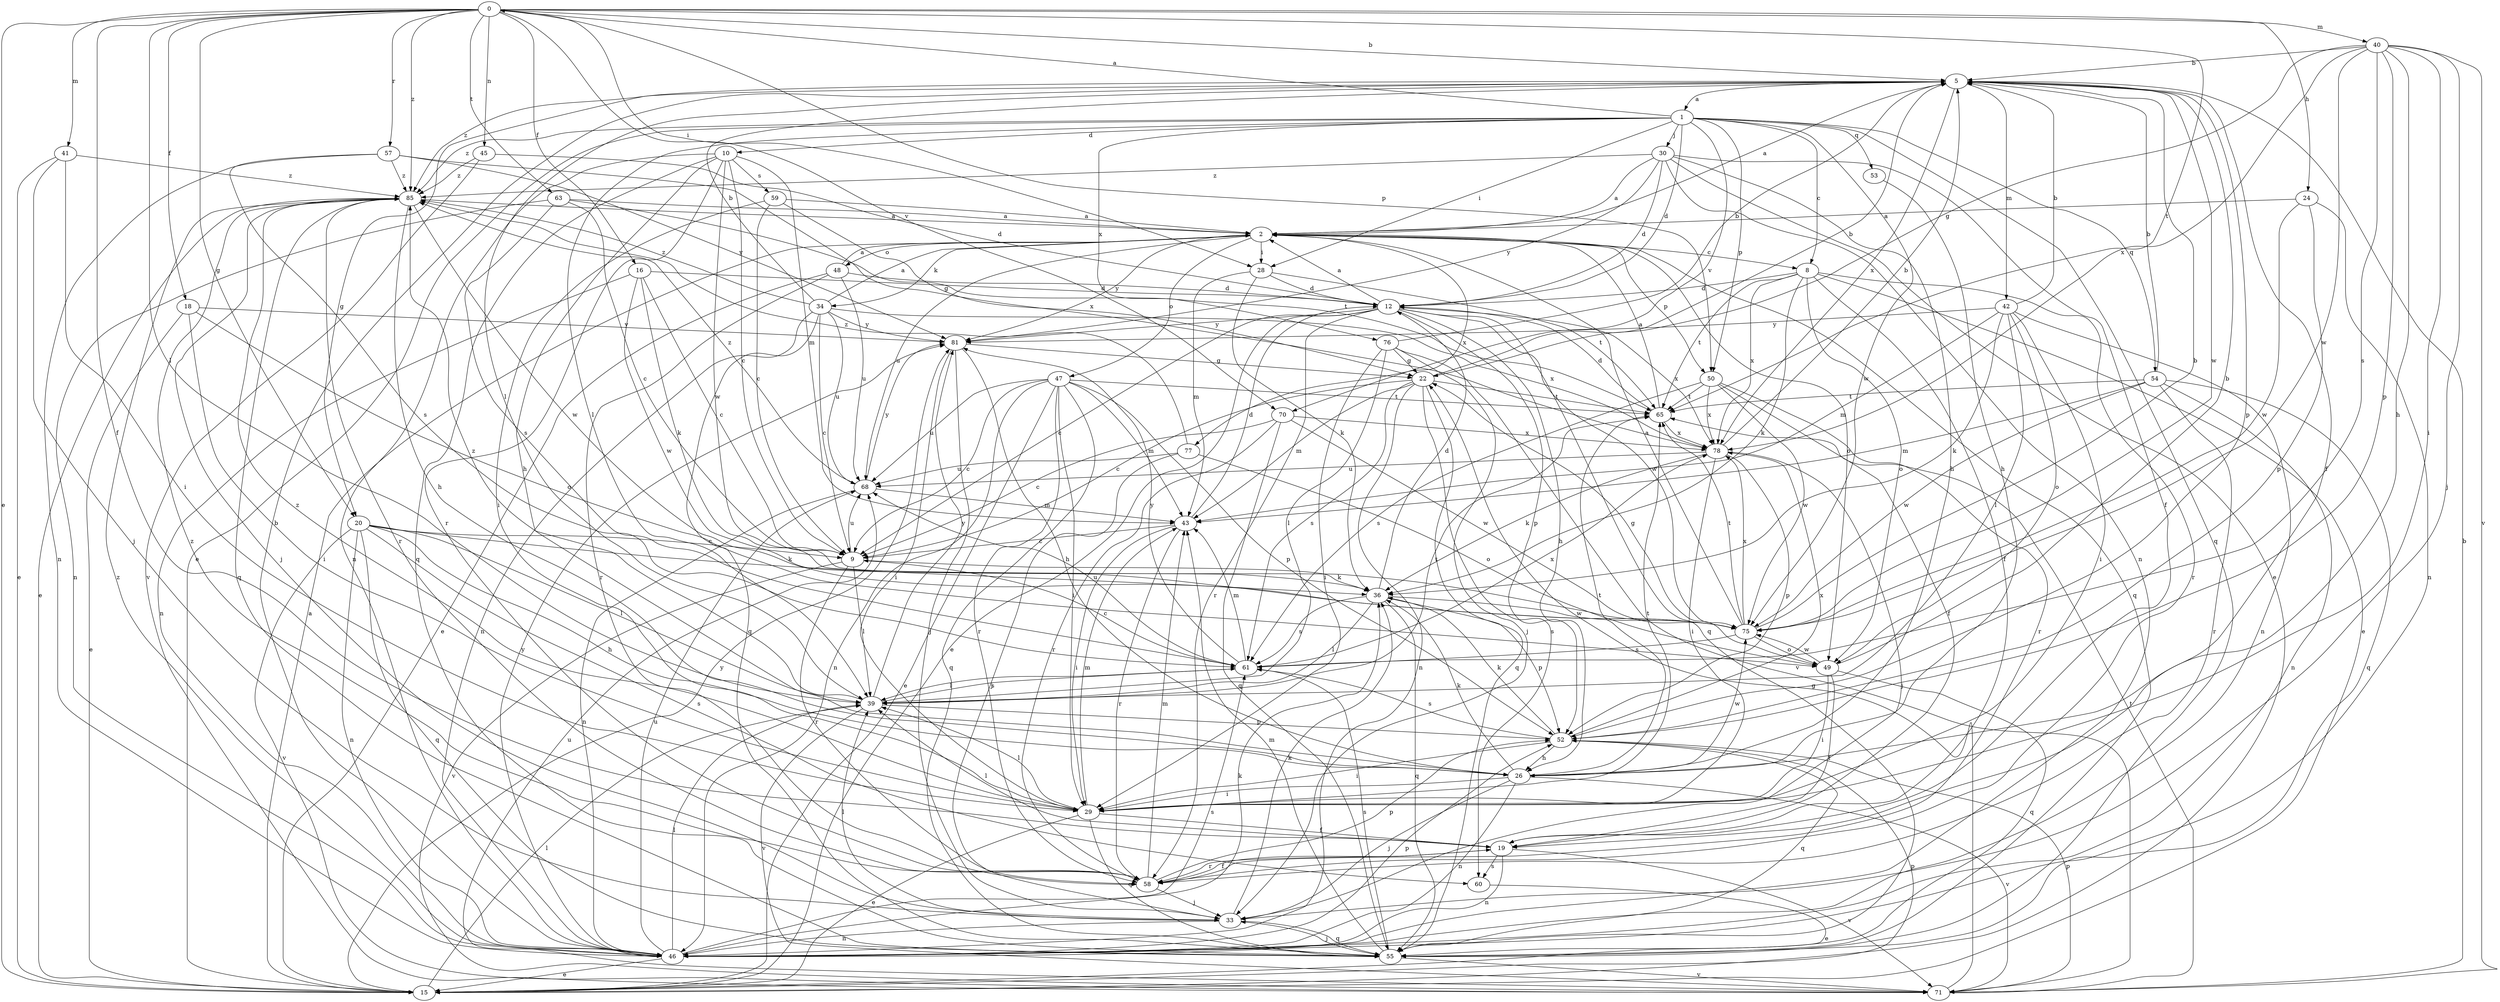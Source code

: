 strict digraph  {
0;
1;
2;
5;
8;
9;
10;
12;
15;
16;
18;
19;
20;
22;
24;
26;
28;
29;
30;
33;
34;
36;
39;
40;
41;
42;
43;
45;
46;
47;
48;
49;
50;
52;
53;
54;
55;
57;
58;
59;
60;
61;
63;
65;
68;
70;
71;
75;
76;
77;
78;
81;
85;
0 -> 5  [label=b];
0 -> 15  [label=e];
0 -> 16  [label=f];
0 -> 18  [label=f];
0 -> 19  [label=f];
0 -> 20  [label=g];
0 -> 24  [label=h];
0 -> 28  [label=i];
0 -> 39  [label=l];
0 -> 40  [label=m];
0 -> 41  [label=m];
0 -> 45  [label=n];
0 -> 50  [label=p];
0 -> 57  [label=r];
0 -> 63  [label=t];
0 -> 65  [label=t];
0 -> 70  [label=v];
0 -> 85  [label=z];
1 -> 0  [label=a];
1 -> 8  [label=c];
1 -> 10  [label=d];
1 -> 12  [label=d];
1 -> 15  [label=e];
1 -> 28  [label=i];
1 -> 30  [label=j];
1 -> 39  [label=l];
1 -> 50  [label=p];
1 -> 53  [label=q];
1 -> 54  [label=q];
1 -> 55  [label=q];
1 -> 70  [label=v];
1 -> 75  [label=w];
1 -> 76  [label=x];
1 -> 85  [label=z];
2 -> 8  [label=c];
2 -> 28  [label=i];
2 -> 34  [label=k];
2 -> 47  [label=o];
2 -> 48  [label=o];
2 -> 49  [label=o];
2 -> 50  [label=p];
2 -> 55  [label=q];
2 -> 68  [label=u];
2 -> 77  [label=x];
2 -> 81  [label=y];
5 -> 1  [label=a];
5 -> 2  [label=a];
5 -> 19  [label=f];
5 -> 20  [label=g];
5 -> 39  [label=l];
5 -> 42  [label=m];
5 -> 52  [label=p];
5 -> 75  [label=w];
5 -> 78  [label=x];
5 -> 85  [label=z];
8 -> 12  [label=d];
8 -> 15  [label=e];
8 -> 19  [label=f];
8 -> 36  [label=k];
8 -> 49  [label=o];
8 -> 58  [label=r];
8 -> 65  [label=t];
8 -> 78  [label=x];
9 -> 36  [label=k];
9 -> 39  [label=l];
9 -> 58  [label=r];
9 -> 68  [label=u];
9 -> 71  [label=v];
10 -> 9  [label=c];
10 -> 26  [label=h];
10 -> 43  [label=m];
10 -> 46  [label=n];
10 -> 55  [label=q];
10 -> 58  [label=r];
10 -> 59  [label=s];
10 -> 75  [label=w];
12 -> 2  [label=a];
12 -> 9  [label=c];
12 -> 15  [label=e];
12 -> 26  [label=h];
12 -> 52  [label=p];
12 -> 55  [label=q];
12 -> 58  [label=r];
12 -> 75  [label=w];
12 -> 78  [label=x];
12 -> 81  [label=y];
15 -> 2  [label=a];
15 -> 39  [label=l];
15 -> 52  [label=p];
15 -> 81  [label=y];
16 -> 9  [label=c];
16 -> 12  [label=d];
16 -> 36  [label=k];
16 -> 46  [label=n];
16 -> 75  [label=w];
18 -> 15  [label=e];
18 -> 29  [label=i];
18 -> 49  [label=o];
18 -> 81  [label=y];
19 -> 39  [label=l];
19 -> 46  [label=n];
19 -> 58  [label=r];
19 -> 60  [label=s];
19 -> 71  [label=v];
20 -> 9  [label=c];
20 -> 26  [label=h];
20 -> 36  [label=k];
20 -> 39  [label=l];
20 -> 46  [label=n];
20 -> 55  [label=q];
20 -> 60  [label=s];
20 -> 71  [label=v];
22 -> 5  [label=b];
22 -> 9  [label=c];
22 -> 43  [label=m];
22 -> 46  [label=n];
22 -> 55  [label=q];
22 -> 60  [label=s];
22 -> 61  [label=s];
22 -> 65  [label=t];
24 -> 2  [label=a];
24 -> 46  [label=n];
24 -> 52  [label=p];
24 -> 75  [label=w];
26 -> 29  [label=i];
26 -> 33  [label=j];
26 -> 36  [label=k];
26 -> 46  [label=n];
26 -> 65  [label=t];
26 -> 71  [label=v];
26 -> 75  [label=w];
28 -> 12  [label=d];
28 -> 36  [label=k];
28 -> 43  [label=m];
28 -> 65  [label=t];
29 -> 15  [label=e];
29 -> 19  [label=f];
29 -> 39  [label=l];
29 -> 43  [label=m];
29 -> 55  [label=q];
29 -> 65  [label=t];
29 -> 85  [label=z];
30 -> 2  [label=a];
30 -> 12  [label=d];
30 -> 15  [label=e];
30 -> 19  [label=f];
30 -> 26  [label=h];
30 -> 46  [label=n];
30 -> 81  [label=y];
30 -> 85  [label=z];
33 -> 36  [label=k];
33 -> 39  [label=l];
33 -> 46  [label=n];
33 -> 55  [label=q];
34 -> 2  [label=a];
34 -> 5  [label=b];
34 -> 9  [label=c];
34 -> 46  [label=n];
34 -> 55  [label=q];
34 -> 68  [label=u];
34 -> 78  [label=x];
34 -> 81  [label=y];
34 -> 85  [label=z];
36 -> 12  [label=d];
36 -> 39  [label=l];
36 -> 52  [label=p];
36 -> 55  [label=q];
36 -> 61  [label=s];
36 -> 75  [label=w];
39 -> 52  [label=p];
39 -> 61  [label=s];
39 -> 65  [label=t];
39 -> 71  [label=v];
39 -> 81  [label=y];
39 -> 85  [label=z];
40 -> 5  [label=b];
40 -> 22  [label=g];
40 -> 26  [label=h];
40 -> 29  [label=i];
40 -> 33  [label=j];
40 -> 52  [label=p];
40 -> 61  [label=s];
40 -> 71  [label=v];
40 -> 75  [label=w];
40 -> 78  [label=x];
41 -> 15  [label=e];
41 -> 29  [label=i];
41 -> 33  [label=j];
41 -> 85  [label=z];
42 -> 5  [label=b];
42 -> 29  [label=i];
42 -> 36  [label=k];
42 -> 39  [label=l];
42 -> 43  [label=m];
42 -> 46  [label=n];
42 -> 49  [label=o];
42 -> 81  [label=y];
43 -> 9  [label=c];
43 -> 12  [label=d];
43 -> 29  [label=i];
43 -> 58  [label=r];
45 -> 12  [label=d];
45 -> 71  [label=v];
45 -> 85  [label=z];
46 -> 5  [label=b];
46 -> 15  [label=e];
46 -> 36  [label=k];
46 -> 39  [label=l];
46 -> 52  [label=p];
46 -> 61  [label=s];
46 -> 68  [label=u];
46 -> 81  [label=y];
46 -> 85  [label=z];
47 -> 9  [label=c];
47 -> 15  [label=e];
47 -> 29  [label=i];
47 -> 43  [label=m];
47 -> 46  [label=n];
47 -> 52  [label=p];
47 -> 55  [label=q];
47 -> 58  [label=r];
47 -> 65  [label=t];
47 -> 68  [label=u];
48 -> 2  [label=a];
48 -> 12  [label=d];
48 -> 15  [label=e];
48 -> 58  [label=r];
48 -> 68  [label=u];
49 -> 5  [label=b];
49 -> 19  [label=f];
49 -> 22  [label=g];
49 -> 29  [label=i];
49 -> 55  [label=q];
49 -> 75  [label=w];
50 -> 19  [label=f];
50 -> 58  [label=r];
50 -> 61  [label=s];
50 -> 65  [label=t];
50 -> 75  [label=w];
50 -> 78  [label=x];
52 -> 26  [label=h];
52 -> 29  [label=i];
52 -> 36  [label=k];
52 -> 55  [label=q];
52 -> 61  [label=s];
52 -> 78  [label=x];
53 -> 26  [label=h];
54 -> 5  [label=b];
54 -> 43  [label=m];
54 -> 46  [label=n];
54 -> 55  [label=q];
54 -> 58  [label=r];
54 -> 65  [label=t];
54 -> 75  [label=w];
55 -> 33  [label=j];
55 -> 43  [label=m];
55 -> 61  [label=s];
55 -> 71  [label=v];
57 -> 46  [label=n];
57 -> 61  [label=s];
57 -> 78  [label=x];
57 -> 81  [label=y];
57 -> 85  [label=z];
58 -> 19  [label=f];
58 -> 33  [label=j];
58 -> 43  [label=m];
58 -> 52  [label=p];
58 -> 85  [label=z];
59 -> 2  [label=a];
59 -> 9  [label=c];
59 -> 22  [label=g];
59 -> 29  [label=i];
60 -> 15  [label=e];
61 -> 9  [label=c];
61 -> 39  [label=l];
61 -> 43  [label=m];
61 -> 68  [label=u];
61 -> 78  [label=x];
61 -> 81  [label=y];
63 -> 2  [label=a];
63 -> 9  [label=c];
63 -> 46  [label=n];
63 -> 61  [label=s];
63 -> 65  [label=t];
65 -> 2  [label=a];
65 -> 12  [label=d];
65 -> 78  [label=x];
68 -> 43  [label=m];
68 -> 46  [label=n];
68 -> 81  [label=y];
68 -> 85  [label=z];
70 -> 9  [label=c];
70 -> 55  [label=q];
70 -> 58  [label=r];
70 -> 75  [label=w];
70 -> 78  [label=x];
71 -> 5  [label=b];
71 -> 22  [label=g];
71 -> 52  [label=p];
71 -> 65  [label=t];
71 -> 68  [label=u];
75 -> 2  [label=a];
75 -> 5  [label=b];
75 -> 49  [label=o];
75 -> 61  [label=s];
75 -> 65  [label=t];
75 -> 78  [label=x];
76 -> 5  [label=b];
76 -> 22  [label=g];
76 -> 29  [label=i];
76 -> 33  [label=j];
76 -> 39  [label=l];
76 -> 71  [label=v];
77 -> 33  [label=j];
77 -> 49  [label=o];
77 -> 68  [label=u];
77 -> 85  [label=z];
78 -> 5  [label=b];
78 -> 29  [label=i];
78 -> 33  [label=j];
78 -> 36  [label=k];
78 -> 52  [label=p];
78 -> 68  [label=u];
81 -> 22  [label=g];
81 -> 26  [label=h];
81 -> 29  [label=i];
81 -> 33  [label=j];
85 -> 2  [label=a];
85 -> 15  [label=e];
85 -> 26  [label=h];
85 -> 33  [label=j];
85 -> 55  [label=q];
85 -> 58  [label=r];
85 -> 75  [label=w];
}
